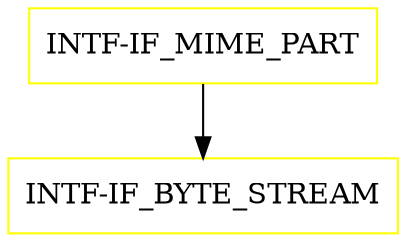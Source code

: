 digraph G {
  "INTF-IF_MIME_PART" [shape=box,color=yellow];
  "INTF-IF_BYTE_STREAM" [shape=box,color=yellow,URL="./INTF_IF_BYTE_STREAM.html"];
  "INTF-IF_MIME_PART" -> "INTF-IF_BYTE_STREAM";
}
